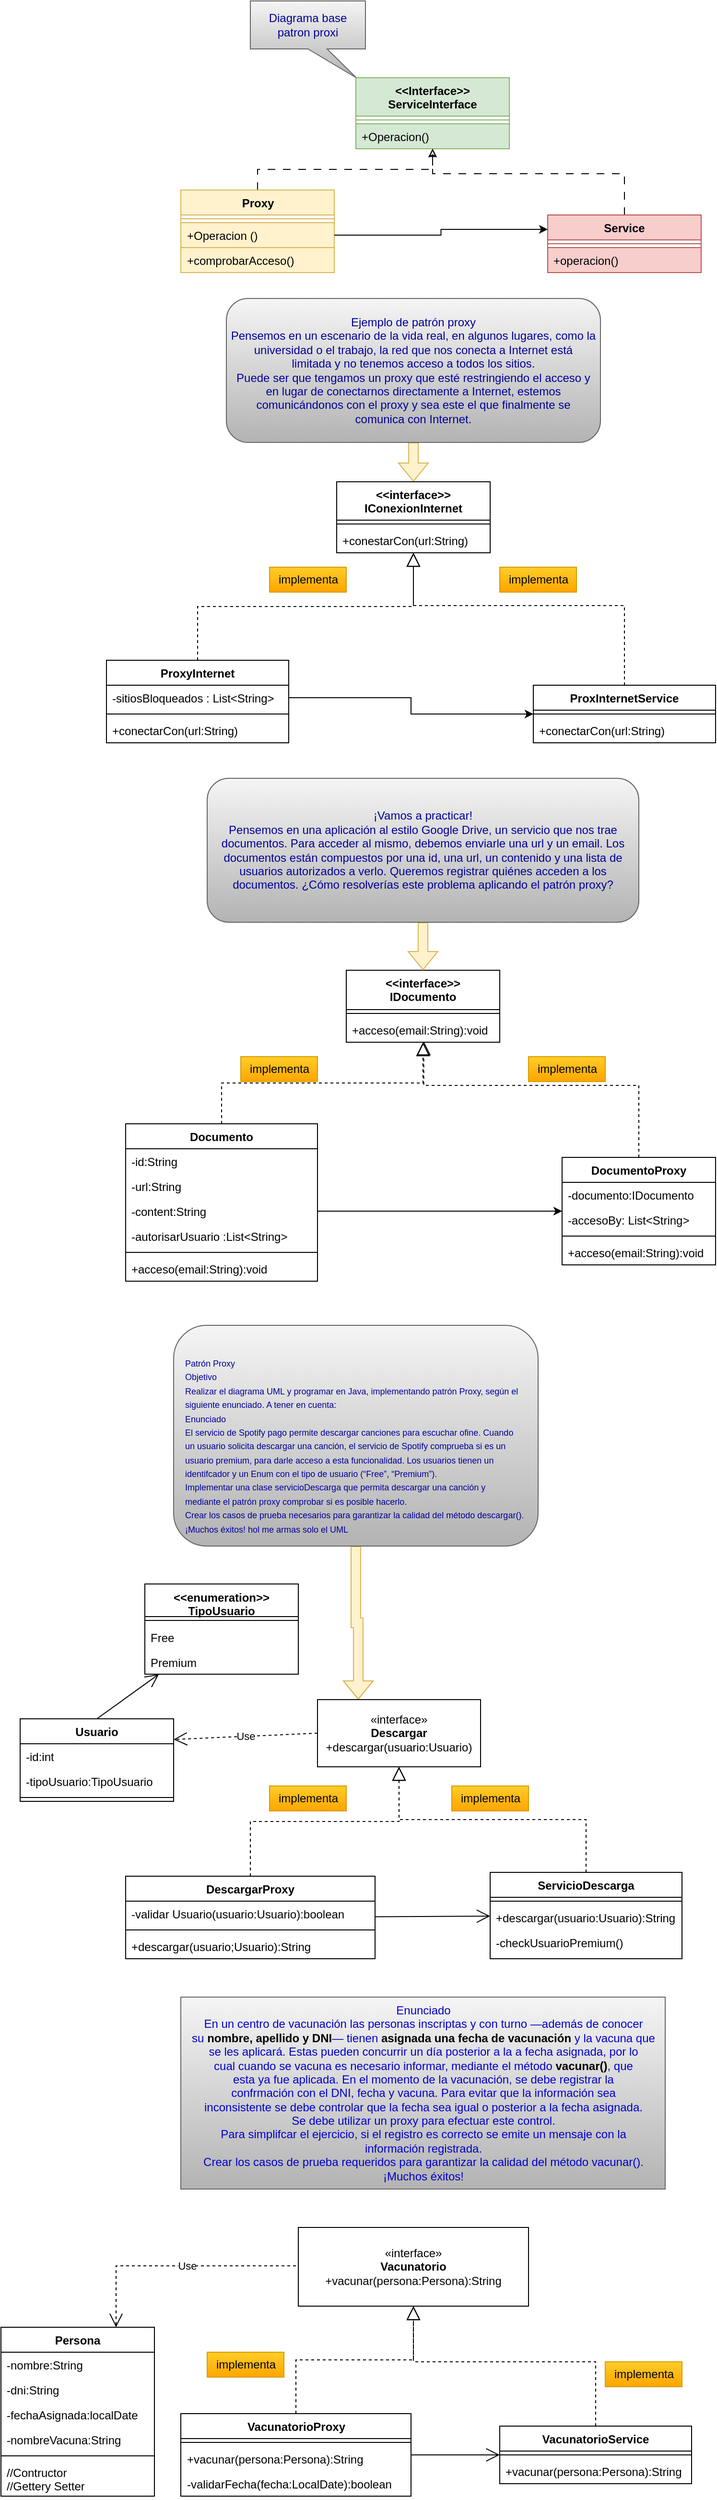 <mxfile version="22.0.2" type="device">
  <diagram name="Página-1" id="pofPqIlXpF3DYLD_ZNmk">
    <mxGraphModel dx="726" dy="493" grid="1" gridSize="10" guides="1" tooltips="1" connect="1" arrows="1" fold="1" page="1" pageScale="1" pageWidth="827" pageHeight="1169" math="0" shadow="0">
      <root>
        <mxCell id="0" />
        <mxCell id="1" parent="0" />
        <mxCell id="6lNikGaXz22Yt79mo34M-1" value="&lt;font color=&quot;#000099&quot;&gt;Diagrama base patron proxi&lt;/font&gt;" style="shape=callout;whiteSpace=wrap;html=1;perimeter=calloutPerimeter;base=20;position2=0.92;fillColor=#f5f5f5;gradientColor=#b3b3b3;strokeColor=#666666;" parent="1" vertex="1">
          <mxGeometry x="280" y="10" width="120" height="80" as="geometry" />
        </mxCell>
        <mxCell id="6lNikGaXz22Yt79mo34M-2" value="&amp;lt;&amp;lt;Interface&amp;gt;&amp;gt;&lt;br&gt;ServiceInterface" style="swimlane;fontStyle=1;align=center;verticalAlign=top;childLayout=stackLayout;horizontal=1;startSize=40;horizontalStack=0;resizeParent=1;resizeParentMax=0;resizeLast=0;collapsible=1;marginBottom=0;whiteSpace=wrap;html=1;fillColor=#d5e8d4;strokeColor=#82b366;" parent="1" vertex="1">
          <mxGeometry x="390" y="90" width="160" height="74" as="geometry" />
        </mxCell>
        <mxCell id="6lNikGaXz22Yt79mo34M-4" value="" style="line;strokeWidth=1;fillColor=none;align=left;verticalAlign=middle;spacingTop=-1;spacingLeft=3;spacingRight=3;rotatable=0;labelPosition=right;points=[];portConstraint=eastwest;strokeColor=inherit;" parent="6lNikGaXz22Yt79mo34M-2" vertex="1">
          <mxGeometry y="40" width="160" height="8" as="geometry" />
        </mxCell>
        <mxCell id="6lNikGaXz22Yt79mo34M-5" value="+Operacion()" style="text;strokeColor=#82b366;fillColor=#d5e8d4;align=left;verticalAlign=top;spacingLeft=4;spacingRight=4;overflow=hidden;rotatable=0;points=[[0,0.5],[1,0.5]];portConstraint=eastwest;whiteSpace=wrap;html=1;" parent="6lNikGaXz22Yt79mo34M-2" vertex="1">
          <mxGeometry y="48" width="160" height="26" as="geometry" />
        </mxCell>
        <mxCell id="6lNikGaXz22Yt79mo34M-15" style="edgeStyle=elbowEdgeStyle;rounded=0;orthogonalLoop=1;jettySize=auto;html=1;endArrow=block;endFill=0;dashed=1;dashPattern=8 8;elbow=vertical;" parent="1" source="6lNikGaXz22Yt79mo34M-6" target="6lNikGaXz22Yt79mo34M-2" edge="1">
          <mxGeometry relative="1" as="geometry" />
        </mxCell>
        <mxCell id="6lNikGaXz22Yt79mo34M-6" value="Proxy" style="swimlane;fontStyle=1;align=center;verticalAlign=top;childLayout=stackLayout;horizontal=1;startSize=26;horizontalStack=0;resizeParent=1;resizeParentMax=0;resizeLast=0;collapsible=1;marginBottom=0;whiteSpace=wrap;html=1;fillColor=#fff2cc;strokeColor=#d6b656;" parent="1" vertex="1">
          <mxGeometry x="207.5" y="207" width="160" height="86" as="geometry" />
        </mxCell>
        <mxCell id="6lNikGaXz22Yt79mo34M-8" value="" style="line;strokeWidth=1;fillColor=none;align=left;verticalAlign=middle;spacingTop=-1;spacingLeft=3;spacingRight=3;rotatable=0;labelPosition=right;points=[];portConstraint=eastwest;strokeColor=inherit;" parent="6lNikGaXz22Yt79mo34M-6" vertex="1">
          <mxGeometry y="26" width="160" height="8" as="geometry" />
        </mxCell>
        <mxCell id="6lNikGaXz22Yt79mo34M-9" value="+Operacion ()" style="text;strokeColor=#d6b656;fillColor=#fff2cc;align=left;verticalAlign=top;spacingLeft=4;spacingRight=4;overflow=hidden;rotatable=0;points=[[0,0.5],[1,0.5]];portConstraint=eastwest;whiteSpace=wrap;html=1;" parent="6lNikGaXz22Yt79mo34M-6" vertex="1">
          <mxGeometry y="34" width="160" height="26" as="geometry" />
        </mxCell>
        <mxCell id="6lNikGaXz22Yt79mo34M-10" value="+comprobarAcceso()" style="text;strokeColor=#d6b656;fillColor=#fff2cc;align=left;verticalAlign=top;spacingLeft=4;spacingRight=4;overflow=hidden;rotatable=0;points=[[0,0.5],[1,0.5]];portConstraint=eastwest;whiteSpace=wrap;html=1;" parent="6lNikGaXz22Yt79mo34M-6" vertex="1">
          <mxGeometry y="60" width="160" height="26" as="geometry" />
        </mxCell>
        <mxCell id="6lNikGaXz22Yt79mo34M-16" style="edgeStyle=elbowEdgeStyle;rounded=0;orthogonalLoop=1;jettySize=auto;html=1;endArrow=classic;endFill=0;dashed=1;dashPattern=8 8;elbow=vertical;entryX=0.5;entryY=1;entryDx=0;entryDy=0;" parent="1" source="6lNikGaXz22Yt79mo34M-11" target="6lNikGaXz22Yt79mo34M-2" edge="1">
          <mxGeometry relative="1" as="geometry">
            <Array as="points">
              <mxPoint x="550" y="190" />
              <mxPoint x="530" y="200" />
            </Array>
          </mxGeometry>
        </mxCell>
        <mxCell id="6lNikGaXz22Yt79mo34M-11" value="Service" style="swimlane;fontStyle=1;align=center;verticalAlign=top;childLayout=stackLayout;horizontal=1;startSize=26;horizontalStack=0;resizeParent=1;resizeParentMax=0;resizeLast=0;collapsible=1;marginBottom=0;whiteSpace=wrap;html=1;fillColor=#f8cecc;strokeColor=#b85450;" parent="1" vertex="1">
          <mxGeometry x="590" y="233" width="160" height="60" as="geometry" />
        </mxCell>
        <mxCell id="6lNikGaXz22Yt79mo34M-13" value="" style="line;strokeWidth=1;fillColor=none;align=left;verticalAlign=middle;spacingTop=-1;spacingLeft=3;spacingRight=3;rotatable=0;labelPosition=right;points=[];portConstraint=eastwest;strokeColor=inherit;" parent="6lNikGaXz22Yt79mo34M-11" vertex="1">
          <mxGeometry y="26" width="160" height="8" as="geometry" />
        </mxCell>
        <mxCell id="6lNikGaXz22Yt79mo34M-14" value="+operacion()" style="text;strokeColor=#b85450;fillColor=#f8cecc;align=left;verticalAlign=top;spacingLeft=4;spacingRight=4;overflow=hidden;rotatable=0;points=[[0,0.5],[1,0.5]];portConstraint=eastwest;whiteSpace=wrap;html=1;" parent="6lNikGaXz22Yt79mo34M-11" vertex="1">
          <mxGeometry y="34" width="160" height="26" as="geometry" />
        </mxCell>
        <mxCell id="6lNikGaXz22Yt79mo34M-17" style="edgeStyle=orthogonalEdgeStyle;rounded=0;orthogonalLoop=1;jettySize=auto;html=1;entryX=0;entryY=0.25;entryDx=0;entryDy=0;" parent="1" source="6lNikGaXz22Yt79mo34M-9" target="6lNikGaXz22Yt79mo34M-11" edge="1">
          <mxGeometry relative="1" as="geometry" />
        </mxCell>
        <mxCell id="E3uPD6ps0WmqbZynnp60-1" style="edgeStyle=orthogonalEdgeStyle;rounded=0;orthogonalLoop=1;jettySize=auto;html=1;entryX=0.5;entryY=0;entryDx=0;entryDy=0;shape=flexArrow;fillColor=#fff2cc;strokeColor=#d6b656;" edge="1" parent="1" source="6lNikGaXz22Yt79mo34M-19" target="6lNikGaXz22Yt79mo34M-20">
          <mxGeometry relative="1" as="geometry" />
        </mxCell>
        <mxCell id="6lNikGaXz22Yt79mo34M-19" value="&lt;font color=&quot;#000099&quot;&gt;Ejemplo de patrón proxy&lt;br&gt;Pensemos en un escenario de la vida real, en algunos lugares, como la&lt;br&gt;universidad o el trabajo, la red que nos conecta a Internet está&lt;br&gt;limitada y no tenemos acceso a todos los sitios.&lt;br&gt;Puede ser que tengamos un proxy que esté restringiendo el acceso y&lt;br&gt;en lugar de conectarnos directamente a Internet, estemos&lt;br&gt;comunicándonos con el proxy y sea este el que finalmente se&lt;br&gt;comunica con Internet.&lt;/font&gt;" style="rounded=1;whiteSpace=wrap;html=1;align=center;fillColor=#f5f5f5;strokeColor=#666666;gradientColor=#b3b3b3;" parent="1" vertex="1">
          <mxGeometry x="255" y="320" width="390" height="150" as="geometry" />
        </mxCell>
        <mxCell id="6lNikGaXz22Yt79mo34M-20" value="&amp;lt;&amp;lt;interface&amp;gt;&amp;gt;&lt;br&gt;IConexionInternet" style="swimlane;fontStyle=1;align=center;verticalAlign=top;childLayout=stackLayout;horizontal=1;startSize=40;horizontalStack=0;resizeParent=1;resizeParentMax=0;resizeLast=0;collapsible=1;marginBottom=0;whiteSpace=wrap;html=1;" parent="1" vertex="1">
          <mxGeometry x="370" y="511" width="160" height="74" as="geometry" />
        </mxCell>
        <mxCell id="6lNikGaXz22Yt79mo34M-22" value="" style="line;strokeWidth=1;fillColor=none;align=left;verticalAlign=middle;spacingTop=-1;spacingLeft=3;spacingRight=3;rotatable=0;labelPosition=right;points=[];portConstraint=eastwest;strokeColor=inherit;" parent="6lNikGaXz22Yt79mo34M-20" vertex="1">
          <mxGeometry y="40" width="160" height="8" as="geometry" />
        </mxCell>
        <mxCell id="6lNikGaXz22Yt79mo34M-23" value="+conestarCon(url:String)" style="text;strokeColor=none;fillColor=none;align=left;verticalAlign=top;spacingLeft=4;spacingRight=4;overflow=hidden;rotatable=0;points=[[0,0.5],[1,0.5]];portConstraint=eastwest;whiteSpace=wrap;html=1;" parent="6lNikGaXz22Yt79mo34M-20" vertex="1">
          <mxGeometry y="48" width="160" height="26" as="geometry" />
        </mxCell>
        <mxCell id="6lNikGaXz22Yt79mo34M-24" value="ProxyInternet" style="swimlane;fontStyle=1;align=center;verticalAlign=top;childLayout=stackLayout;horizontal=1;startSize=26;horizontalStack=0;resizeParent=1;resizeParentMax=0;resizeLast=0;collapsible=1;marginBottom=0;whiteSpace=wrap;html=1;" parent="1" vertex="1">
          <mxGeometry x="130" y="697" width="190" height="86" as="geometry" />
        </mxCell>
        <mxCell id="6lNikGaXz22Yt79mo34M-25" value="-sitiosBloqueados : List&amp;lt;String&amp;gt;" style="text;strokeColor=none;fillColor=none;align=left;verticalAlign=top;spacingLeft=4;spacingRight=4;overflow=hidden;rotatable=0;points=[[0,0.5],[1,0.5]];portConstraint=eastwest;whiteSpace=wrap;html=1;" parent="6lNikGaXz22Yt79mo34M-24" vertex="1">
          <mxGeometry y="26" width="190" height="26" as="geometry" />
        </mxCell>
        <mxCell id="6lNikGaXz22Yt79mo34M-26" value="" style="line;strokeWidth=1;fillColor=none;align=left;verticalAlign=middle;spacingTop=-1;spacingLeft=3;spacingRight=3;rotatable=0;labelPosition=right;points=[];portConstraint=eastwest;strokeColor=inherit;" parent="6lNikGaXz22Yt79mo34M-24" vertex="1">
          <mxGeometry y="52" width="190" height="8" as="geometry" />
        </mxCell>
        <mxCell id="6lNikGaXz22Yt79mo34M-27" value="+conectarCon(url:String)" style="text;strokeColor=none;fillColor=none;align=left;verticalAlign=top;spacingLeft=4;spacingRight=4;overflow=hidden;rotatable=0;points=[[0,0.5],[1,0.5]];portConstraint=eastwest;whiteSpace=wrap;html=1;" parent="6lNikGaXz22Yt79mo34M-24" vertex="1">
          <mxGeometry y="60" width="190" height="26" as="geometry" />
        </mxCell>
        <mxCell id="6lNikGaXz22Yt79mo34M-28" value="ProxInternetService" style="swimlane;fontStyle=1;align=center;verticalAlign=top;childLayout=stackLayout;horizontal=1;startSize=26;horizontalStack=0;resizeParent=1;resizeParentMax=0;resizeLast=0;collapsible=1;marginBottom=0;whiteSpace=wrap;html=1;" parent="1" vertex="1">
          <mxGeometry x="575" y="723" width="190" height="60" as="geometry" />
        </mxCell>
        <mxCell id="6lNikGaXz22Yt79mo34M-30" value="" style="line;strokeWidth=1;fillColor=none;align=left;verticalAlign=middle;spacingTop=-1;spacingLeft=3;spacingRight=3;rotatable=0;labelPosition=right;points=[];portConstraint=eastwest;strokeColor=inherit;" parent="6lNikGaXz22Yt79mo34M-28" vertex="1">
          <mxGeometry y="26" width="190" height="8" as="geometry" />
        </mxCell>
        <mxCell id="6lNikGaXz22Yt79mo34M-31" value="+conectarCon(url:String)" style="text;strokeColor=none;fillColor=none;align=left;verticalAlign=top;spacingLeft=4;spacingRight=4;overflow=hidden;rotatable=0;points=[[0,0.5],[1,0.5]];portConstraint=eastwest;whiteSpace=wrap;html=1;" parent="6lNikGaXz22Yt79mo34M-28" vertex="1">
          <mxGeometry y="34" width="190" height="26" as="geometry" />
        </mxCell>
        <mxCell id="6lNikGaXz22Yt79mo34M-34" style="edgeStyle=orthogonalEdgeStyle;rounded=0;orthogonalLoop=1;jettySize=auto;html=1;" parent="1" source="6lNikGaXz22Yt79mo34M-25" target="6lNikGaXz22Yt79mo34M-28" edge="1">
          <mxGeometry relative="1" as="geometry" />
        </mxCell>
        <mxCell id="6lNikGaXz22Yt79mo34M-36" value="Documento" style="swimlane;fontStyle=1;align=center;verticalAlign=top;childLayout=stackLayout;horizontal=1;startSize=26;horizontalStack=0;resizeParent=1;resizeParentMax=0;resizeLast=0;collapsible=1;marginBottom=0;whiteSpace=wrap;html=1;" parent="1" vertex="1">
          <mxGeometry x="150" y="1180" width="200" height="164" as="geometry" />
        </mxCell>
        <mxCell id="6lNikGaXz22Yt79mo34M-37" value="-id:String" style="text;strokeColor=none;fillColor=none;align=left;verticalAlign=top;spacingLeft=4;spacingRight=4;overflow=hidden;rotatable=0;points=[[0,0.5],[1,0.5]];portConstraint=eastwest;whiteSpace=wrap;html=1;" parent="6lNikGaXz22Yt79mo34M-36" vertex="1">
          <mxGeometry y="26" width="200" height="26" as="geometry" />
        </mxCell>
        <mxCell id="6lNikGaXz22Yt79mo34M-40" value="-url:String" style="text;strokeColor=none;fillColor=none;align=left;verticalAlign=top;spacingLeft=4;spacingRight=4;overflow=hidden;rotatable=0;points=[[0,0.5],[1,0.5]];portConstraint=eastwest;whiteSpace=wrap;html=1;" parent="6lNikGaXz22Yt79mo34M-36" vertex="1">
          <mxGeometry y="52" width="200" height="26" as="geometry" />
        </mxCell>
        <mxCell id="6lNikGaXz22Yt79mo34M-41" value="-content:String" style="text;strokeColor=none;fillColor=none;align=left;verticalAlign=top;spacingLeft=4;spacingRight=4;overflow=hidden;rotatable=0;points=[[0,0.5],[1,0.5]];portConstraint=eastwest;whiteSpace=wrap;html=1;" parent="6lNikGaXz22Yt79mo34M-36" vertex="1">
          <mxGeometry y="78" width="200" height="26" as="geometry" />
        </mxCell>
        <mxCell id="6lNikGaXz22Yt79mo34M-42" value="-autorisarUsuario :List&amp;lt;String&amp;gt;" style="text;strokeColor=none;fillColor=none;align=left;verticalAlign=top;spacingLeft=4;spacingRight=4;overflow=hidden;rotatable=0;points=[[0,0.5],[1,0.5]];portConstraint=eastwest;whiteSpace=wrap;html=1;" parent="6lNikGaXz22Yt79mo34M-36" vertex="1">
          <mxGeometry y="104" width="200" height="26" as="geometry" />
        </mxCell>
        <mxCell id="6lNikGaXz22Yt79mo34M-38" value="" style="line;strokeWidth=1;fillColor=none;align=left;verticalAlign=middle;spacingTop=-1;spacingLeft=3;spacingRight=3;rotatable=0;labelPosition=right;points=[];portConstraint=eastwest;strokeColor=inherit;" parent="6lNikGaXz22Yt79mo34M-36" vertex="1">
          <mxGeometry y="130" width="200" height="8" as="geometry" />
        </mxCell>
        <mxCell id="6lNikGaXz22Yt79mo34M-39" value="+acceso(email:String):void" style="text;strokeColor=none;fillColor=none;align=left;verticalAlign=top;spacingLeft=4;spacingRight=4;overflow=hidden;rotatable=0;points=[[0,0.5],[1,0.5]];portConstraint=eastwest;whiteSpace=wrap;html=1;" parent="6lNikGaXz22Yt79mo34M-36" vertex="1">
          <mxGeometry y="138" width="200" height="26" as="geometry" />
        </mxCell>
        <mxCell id="6lNikGaXz22Yt79mo34M-44" value="DocumentoProxy" style="swimlane;fontStyle=1;align=center;verticalAlign=top;childLayout=stackLayout;horizontal=1;startSize=26;horizontalStack=0;resizeParent=1;resizeParentMax=0;resizeLast=0;collapsible=1;marginBottom=0;whiteSpace=wrap;html=1;" parent="1" vertex="1">
          <mxGeometry x="605" y="1215" width="160" height="112" as="geometry" />
        </mxCell>
        <mxCell id="6lNikGaXz22Yt79mo34M-45" value="-documento:IDocumento" style="text;strokeColor=none;fillColor=none;align=left;verticalAlign=top;spacingLeft=4;spacingRight=4;overflow=hidden;rotatable=0;points=[[0,0.5],[1,0.5]];portConstraint=eastwest;whiteSpace=wrap;html=1;" parent="6lNikGaXz22Yt79mo34M-44" vertex="1">
          <mxGeometry y="26" width="160" height="26" as="geometry" />
        </mxCell>
        <mxCell id="6lNikGaXz22Yt79mo34M-52" value="-accesoBy: List&amp;lt;String&amp;gt;" style="text;strokeColor=none;fillColor=none;align=left;verticalAlign=top;spacingLeft=4;spacingRight=4;overflow=hidden;rotatable=0;points=[[0,0.5],[1,0.5]];portConstraint=eastwest;whiteSpace=wrap;html=1;" parent="6lNikGaXz22Yt79mo34M-44" vertex="1">
          <mxGeometry y="52" width="160" height="26" as="geometry" />
        </mxCell>
        <mxCell id="6lNikGaXz22Yt79mo34M-46" value="" style="line;strokeWidth=1;fillColor=none;align=left;verticalAlign=middle;spacingTop=-1;spacingLeft=3;spacingRight=3;rotatable=0;labelPosition=right;points=[];portConstraint=eastwest;strokeColor=inherit;" parent="6lNikGaXz22Yt79mo34M-44" vertex="1">
          <mxGeometry y="78" width="160" height="8" as="geometry" />
        </mxCell>
        <mxCell id="6lNikGaXz22Yt79mo34M-47" value="+acceso(email:String):void" style="text;strokeColor=none;fillColor=none;align=left;verticalAlign=top;spacingLeft=4;spacingRight=4;overflow=hidden;rotatable=0;points=[[0,0.5],[1,0.5]];portConstraint=eastwest;whiteSpace=wrap;html=1;" parent="6lNikGaXz22Yt79mo34M-44" vertex="1">
          <mxGeometry y="86" width="160" height="26" as="geometry" />
        </mxCell>
        <mxCell id="6lNikGaXz22Yt79mo34M-48" value="&amp;lt;&amp;lt;interface&amp;gt;&amp;gt;&lt;br&gt;IDocumento" style="swimlane;fontStyle=1;align=center;verticalAlign=top;childLayout=stackLayout;horizontal=1;startSize=41;horizontalStack=0;resizeParent=1;resizeParentMax=0;resizeLast=0;collapsible=1;marginBottom=0;whiteSpace=wrap;html=1;" parent="1" vertex="1">
          <mxGeometry x="380" y="1020" width="160" height="75" as="geometry" />
        </mxCell>
        <mxCell id="6lNikGaXz22Yt79mo34M-50" value="" style="line;strokeWidth=1;fillColor=none;align=left;verticalAlign=middle;spacingTop=-1;spacingLeft=3;spacingRight=3;rotatable=0;labelPosition=right;points=[];portConstraint=eastwest;strokeColor=inherit;" parent="6lNikGaXz22Yt79mo34M-48" vertex="1">
          <mxGeometry y="41" width="160" height="8" as="geometry" />
        </mxCell>
        <mxCell id="6lNikGaXz22Yt79mo34M-51" value="+acceso(email:String):void" style="text;strokeColor=none;fillColor=none;align=left;verticalAlign=top;spacingLeft=4;spacingRight=4;overflow=hidden;rotatable=0;points=[[0,0.5],[1,0.5]];portConstraint=eastwest;whiteSpace=wrap;html=1;" parent="6lNikGaXz22Yt79mo34M-48" vertex="1">
          <mxGeometry y="49" width="160" height="26" as="geometry" />
        </mxCell>
        <mxCell id="6lNikGaXz22Yt79mo34M-55" style="edgeStyle=orthogonalEdgeStyle;rounded=0;orthogonalLoop=1;jettySize=auto;html=1;" parent="1" source="6lNikGaXz22Yt79mo34M-41" target="6lNikGaXz22Yt79mo34M-44" edge="1">
          <mxGeometry relative="1" as="geometry" />
        </mxCell>
        <mxCell id="6lNikGaXz22Yt79mo34M-60" style="edgeStyle=orthogonalEdgeStyle;rounded=0;orthogonalLoop=1;jettySize=auto;html=1;entryX=0.5;entryY=0;entryDx=0;entryDy=0;shape=flexArrow;fillColor=#fff2cc;strokeColor=#d6b656;" parent="1" source="6lNikGaXz22Yt79mo34M-58" target="6lNikGaXz22Yt79mo34M-48" edge="1">
          <mxGeometry relative="1" as="geometry" />
        </mxCell>
        <mxCell id="6lNikGaXz22Yt79mo34M-58" value="&lt;div&gt;&lt;font color=&quot;#000099&quot;&gt;¡Vamos a practicar!&lt;/font&gt;&lt;/div&gt;&lt;div&gt;&lt;font color=&quot;#000099&quot;&gt;Pensemos en una aplicación al estilo Google Drive, un servicio que nos trae documentos. Para acceder al mismo, debemos enviarle una url y un email. Los documentos están compuestos por una id, una url, un contenido y una lista de usuarios autorizados a verlo. Queremos registrar quiénes acceden a los documentos. ¿Cómo resolverías este problema aplicando el patrón proxy?&lt;/font&gt;&lt;/div&gt;" style="rounded=1;whiteSpace=wrap;html=1;fillColor=#f5f5f5;strokeColor=#666666;gradientColor=#b3b3b3;" parent="1" vertex="1">
          <mxGeometry x="235" y="820" width="450" height="150" as="geometry" />
        </mxCell>
        <mxCell id="E3uPD6ps0WmqbZynnp60-2" style="edgeStyle=orthogonalEdgeStyle;rounded=0;orthogonalLoop=1;jettySize=auto;html=1;exitX=0.5;exitY=1;exitDx=0;exitDy=0;entryX=0.25;entryY=0;entryDx=0;entryDy=0;fillColor=#fff2cc;strokeColor=#d6b656;shape=flexArrow;" edge="1" parent="1" source="LNfEiJMWYBB3VsZ9iihU-1" target="LNfEiJMWYBB3VsZ9iihU-16">
          <mxGeometry relative="1" as="geometry" />
        </mxCell>
        <mxCell id="LNfEiJMWYBB3VsZ9iihU-1" value="&lt;font color=&quot;#000099&quot; style=&quot;font-size: 9px;&quot;&gt;Patrón Proxy&lt;br&gt;Objetivo&lt;br&gt;Realizar el diagrama UML y programar en Java, implementando patrón Proxy, según el&lt;br&gt;siguiente enunciado. A tener en cuenta:&lt;br&gt;Enunciado&lt;br&gt;El servicio de Spotify pago permite descargar canciones para escuchar ofine. Cuando&lt;br&gt;un usuario solicita descargar una canción, el servicio de Spotify comprueba si es un&lt;br&gt;usuario premium, para darle acceso a esta funcionalidad. Los usuarios tienen un&lt;br&gt;identifcador y un Enum con el tipo de usuario (“Free”, “Premium”).&lt;br&gt;Implementar una clase servicioDescarga que permita descargar una canción y&lt;br&gt;mediante el patrón proxy comprobar si es posible hacerlo.&lt;br&gt;Crear los casos de prueba necesarios para garantizar la calidad del método descargar().&lt;br&gt;¡Muchos éxitos! hol me armas solo el UML&lt;/font&gt;" style="rounded=1;whiteSpace=wrap;html=1;fillColor=#f5f5f5;gradientColor=#b3b3b3;strokeColor=#666666;align=left;rotation=0;" parent="1" vertex="1">
          <mxGeometry x="200" y="1390" width="380" height="230" as="geometry">
            <mxPoint x="10" y="10" as="offset" />
          </mxGeometry>
        </mxCell>
        <mxCell id="LNfEiJMWYBB3VsZ9iihU-7" value="Usuario" style="swimlane;fontStyle=1;align=center;verticalAlign=top;childLayout=stackLayout;horizontal=1;startSize=26;horizontalStack=0;resizeParent=1;resizeParentMax=0;resizeLast=0;collapsible=1;marginBottom=0;whiteSpace=wrap;html=1;swimlaneFillColor=default;" parent="1" vertex="1">
          <mxGeometry x="40" y="1800" width="160" height="86" as="geometry" />
        </mxCell>
        <mxCell id="LNfEiJMWYBB3VsZ9iihU-8" value="-id:int" style="text;strokeColor=none;fillColor=none;align=left;verticalAlign=top;spacingLeft=4;spacingRight=4;overflow=hidden;rotatable=0;points=[[0,0.5],[1,0.5]];portConstraint=eastwest;whiteSpace=wrap;html=1;" parent="LNfEiJMWYBB3VsZ9iihU-7" vertex="1">
          <mxGeometry y="26" width="160" height="26" as="geometry" />
        </mxCell>
        <mxCell id="LNfEiJMWYBB3VsZ9iihU-11" value="-tipoUsuario:TipoUsuario" style="text;strokeColor=none;fillColor=none;align=left;verticalAlign=top;spacingLeft=4;spacingRight=4;overflow=hidden;rotatable=0;points=[[0,0.5],[1,0.5]];portConstraint=eastwest;whiteSpace=wrap;html=1;" parent="LNfEiJMWYBB3VsZ9iihU-7" vertex="1">
          <mxGeometry y="52" width="160" height="26" as="geometry" />
        </mxCell>
        <mxCell id="LNfEiJMWYBB3VsZ9iihU-9" value="" style="line;strokeWidth=1;fillColor=none;align=left;verticalAlign=middle;spacingTop=-1;spacingLeft=3;spacingRight=3;rotatable=0;labelPosition=right;points=[];portConstraint=eastwest;strokeColor=inherit;" parent="LNfEiJMWYBB3VsZ9iihU-7" vertex="1">
          <mxGeometry y="78" width="160" height="8" as="geometry" />
        </mxCell>
        <mxCell id="LNfEiJMWYBB3VsZ9iihU-12" value="DescargarProxy" style="swimlane;fontStyle=1;align=center;verticalAlign=top;childLayout=stackLayout;horizontal=1;startSize=26;horizontalStack=0;resizeParent=1;resizeParentMax=0;resizeLast=0;collapsible=1;marginBottom=0;whiteSpace=wrap;html=1;swimlaneFillColor=default;" parent="1" vertex="1">
          <mxGeometry x="150" y="1964" width="260" height="86" as="geometry" />
        </mxCell>
        <mxCell id="LNfEiJMWYBB3VsZ9iihU-13" value="-validar Usuario(usuario:Usuario):boolean" style="text;strokeColor=none;fillColor=none;align=left;verticalAlign=top;spacingLeft=4;spacingRight=4;overflow=hidden;rotatable=0;points=[[0,0.5],[1,0.5]];portConstraint=eastwest;whiteSpace=wrap;html=1;" parent="LNfEiJMWYBB3VsZ9iihU-12" vertex="1">
          <mxGeometry y="26" width="260" height="26" as="geometry" />
        </mxCell>
        <mxCell id="LNfEiJMWYBB3VsZ9iihU-14" value="" style="line;strokeWidth=1;fillColor=none;align=left;verticalAlign=middle;spacingTop=-1;spacingLeft=3;spacingRight=3;rotatable=0;labelPosition=right;points=[];portConstraint=eastwest;strokeColor=inherit;" parent="LNfEiJMWYBB3VsZ9iihU-12" vertex="1">
          <mxGeometry y="52" width="260" height="8" as="geometry" />
        </mxCell>
        <mxCell id="LNfEiJMWYBB3VsZ9iihU-15" value="+descargar(usuario;Usuario):String" style="text;strokeColor=none;fillColor=none;align=left;verticalAlign=top;spacingLeft=4;spacingRight=4;overflow=hidden;rotatable=0;points=[[0,0.5],[1,0.5]];portConstraint=eastwest;whiteSpace=wrap;html=1;" parent="LNfEiJMWYBB3VsZ9iihU-12" vertex="1">
          <mxGeometry y="60" width="260" height="26" as="geometry" />
        </mxCell>
        <mxCell id="LNfEiJMWYBB3VsZ9iihU-16" value="«interface»&lt;br&gt;&lt;b&gt;Descargar&lt;br&gt;&lt;/b&gt;+descargar(usuario:Usuario)" style="html=1;whiteSpace=wrap;" parent="1" vertex="1">
          <mxGeometry x="350" y="1780" width="170" height="70" as="geometry" />
        </mxCell>
        <mxCell id="LNfEiJMWYBB3VsZ9iihU-21" value="ServicioDescarga" style="swimlane;fontStyle=1;align=center;verticalAlign=top;childLayout=stackLayout;horizontal=1;startSize=26;horizontalStack=0;resizeParent=1;resizeParentMax=0;resizeLast=0;collapsible=1;marginBottom=0;whiteSpace=wrap;html=1;swimlaneFillColor=default;" parent="1" vertex="1">
          <mxGeometry x="530" y="1960" width="200" height="90" as="geometry" />
        </mxCell>
        <mxCell id="LNfEiJMWYBB3VsZ9iihU-23" value="" style="line;strokeWidth=1;fillColor=none;align=left;verticalAlign=middle;spacingTop=-1;spacingLeft=3;spacingRight=3;rotatable=0;labelPosition=right;points=[];portConstraint=eastwest;strokeColor=inherit;" parent="LNfEiJMWYBB3VsZ9iihU-21" vertex="1">
          <mxGeometry y="26" width="200" height="8" as="geometry" />
        </mxCell>
        <mxCell id="LNfEiJMWYBB3VsZ9iihU-24" value="+descargar(usuario:Usuario):String" style="text;strokeColor=none;fillColor=none;align=left;verticalAlign=top;spacingLeft=4;spacingRight=4;overflow=hidden;rotatable=0;points=[[0,0.5],[1,0.5]];portConstraint=eastwest;whiteSpace=wrap;html=1;" parent="LNfEiJMWYBB3VsZ9iihU-21" vertex="1">
          <mxGeometry y="34" width="200" height="26" as="geometry" />
        </mxCell>
        <mxCell id="LNfEiJMWYBB3VsZ9iihU-25" value="-checkUsuarioPremium()" style="text;strokeColor=none;fillColor=none;align=left;verticalAlign=top;spacingLeft=4;spacingRight=4;overflow=hidden;rotatable=0;points=[[0,0.5],[1,0.5]];portConstraint=eastwest;whiteSpace=wrap;html=1;" parent="LNfEiJMWYBB3VsZ9iihU-21" vertex="1">
          <mxGeometry y="60" width="200" height="30" as="geometry" />
        </mxCell>
        <mxCell id="E3uPD6ps0WmqbZynnp60-3" value="&amp;lt;&amp;lt;enumeration&amp;gt;&amp;gt;&lt;br&gt;TipoUsuario" style="swimlane;fontStyle=1;align=center;verticalAlign=top;childLayout=stackLayout;horizontal=1;startSize=34;horizontalStack=0;resizeParent=1;resizeParentMax=0;resizeLast=0;collapsible=1;marginBottom=0;whiteSpace=wrap;html=1;swimlaneFillColor=default;" vertex="1" parent="1">
          <mxGeometry x="170" y="1659.5" width="160" height="94" as="geometry" />
        </mxCell>
        <mxCell id="E3uPD6ps0WmqbZynnp60-5" value="" style="line;strokeWidth=1;fillColor=none;align=left;verticalAlign=middle;spacingTop=-1;spacingLeft=3;spacingRight=3;rotatable=0;labelPosition=right;points=[];portConstraint=eastwest;strokeColor=inherit;" vertex="1" parent="E3uPD6ps0WmqbZynnp60-3">
          <mxGeometry y="34" width="160" height="8" as="geometry" />
        </mxCell>
        <mxCell id="E3uPD6ps0WmqbZynnp60-11" value="Free&lt;br&gt;" style="text;strokeColor=none;fillColor=none;align=left;verticalAlign=top;spacingLeft=4;spacingRight=4;overflow=hidden;rotatable=0;points=[[0,0.5],[1,0.5]];portConstraint=eastwest;whiteSpace=wrap;html=1;" vertex="1" parent="E3uPD6ps0WmqbZynnp60-3">
          <mxGeometry y="42" width="160" height="26" as="geometry" />
        </mxCell>
        <mxCell id="E3uPD6ps0WmqbZynnp60-6" value="Premium" style="text;strokeColor=none;fillColor=none;align=left;verticalAlign=top;spacingLeft=4;spacingRight=4;overflow=hidden;rotatable=0;points=[[0,0.5],[1,0.5]];portConstraint=eastwest;whiteSpace=wrap;html=1;" vertex="1" parent="E3uPD6ps0WmqbZynnp60-3">
          <mxGeometry y="68" width="160" height="26" as="geometry" />
        </mxCell>
        <mxCell id="E3uPD6ps0WmqbZynnp60-7" value="" style="endArrow=open;endFill=1;endSize=12;html=1;rounded=0;exitX=0.5;exitY=0;exitDx=0;exitDy=0;" edge="1" parent="1" source="LNfEiJMWYBB3VsZ9iihU-7" target="E3uPD6ps0WmqbZynnp60-3">
          <mxGeometry width="160" relative="1" as="geometry">
            <mxPoint x="290" y="1800" as="sourcePoint" />
            <mxPoint x="450" y="1800" as="targetPoint" />
          </mxGeometry>
        </mxCell>
        <mxCell id="E3uPD6ps0WmqbZynnp60-8" value="Use" style="endArrow=open;endSize=12;dashed=1;html=1;rounded=0;entryX=1;entryY=0.25;entryDx=0;entryDy=0;elbow=vertical;exitX=0;exitY=0.5;exitDx=0;exitDy=0;" edge="1" parent="1" source="LNfEiJMWYBB3VsZ9iihU-16" target="LNfEiJMWYBB3VsZ9iihU-7">
          <mxGeometry width="160" relative="1" as="geometry">
            <mxPoint x="498" y="1780" as="sourcePoint" />
            <mxPoint x="645.5" y="1659.5" as="targetPoint" />
          </mxGeometry>
        </mxCell>
        <mxCell id="E3uPD6ps0WmqbZynnp60-9" value="" style="endArrow=open;endFill=1;endSize=12;html=1;rounded=0;" edge="1" parent="1" source="LNfEiJMWYBB3VsZ9iihU-12" target="LNfEiJMWYBB3VsZ9iihU-21">
          <mxGeometry width="160" relative="1" as="geometry">
            <mxPoint x="410" y="2106.5" as="sourcePoint" />
            <mxPoint x="467" y="2070.5" as="targetPoint" />
          </mxGeometry>
        </mxCell>
        <mxCell id="E3uPD6ps0WmqbZynnp60-10" value="&lt;div&gt;&lt;font color=&quot;#0000cc&quot;&gt;Enunciado&lt;/font&gt;&lt;/div&gt;&lt;div&gt;&lt;font color=&quot;#0000cc&quot;&gt;En un centro de vacunación las personas inscriptas y con turno —además de conocer&lt;/font&gt;&lt;/div&gt;&lt;div&gt;&lt;font color=&quot;#0000cc&quot;&gt;su &lt;/font&gt;&lt;b&gt;nombre, apellido y DNI&lt;/b&gt;&lt;font color=&quot;#0000cc&quot;&gt;— tienen &lt;/font&gt;&lt;b style=&quot;&quot;&gt;asignada una fecha de vacunación&lt;/b&gt;&lt;font color=&quot;#0000cc&quot;&gt; y la vacuna que&lt;/font&gt;&lt;/div&gt;&lt;div&gt;&lt;font color=&quot;#0000cc&quot;&gt;se les aplicará. Estas pueden concurrir un día posterior a la a fecha asignada, por lo&lt;/font&gt;&lt;/div&gt;&lt;div&gt;&lt;font color=&quot;#0000cc&quot;&gt;cual cuando se vacuna es necesario informar, mediante el método &lt;/font&gt;&lt;b style=&quot;&quot;&gt;vacunar()&lt;/b&gt;&lt;font color=&quot;#0000cc&quot;&gt;, que&lt;/font&gt;&lt;/div&gt;&lt;div&gt;&lt;font color=&quot;#0000cc&quot;&gt;esta ya fue aplicada. En el momento de la vacunación, se debe registrar la&lt;/font&gt;&lt;/div&gt;&lt;div&gt;&lt;font color=&quot;#0000cc&quot;&gt;confrmación con el DNI, fecha y vacuna. Para evitar que la información sea&lt;/font&gt;&lt;/div&gt;&lt;div&gt;&lt;font color=&quot;#0000cc&quot;&gt;inconsistente se debe controlar que la fecha sea igual o posterior a la fecha asignada.&lt;/font&gt;&lt;/div&gt;&lt;div&gt;&lt;font color=&quot;#0000cc&quot;&gt;Se debe utilizar un proxy para efectuar este control.&lt;/font&gt;&lt;/div&gt;&lt;div&gt;&lt;font color=&quot;#0000cc&quot;&gt;Para simplifcar el ejercicio, si el registro es correcto se emite un mensaje con la&lt;/font&gt;&lt;/div&gt;&lt;div&gt;&lt;font color=&quot;#0000cc&quot;&gt;información registrada.&lt;/font&gt;&lt;/div&gt;&lt;div&gt;&lt;font color=&quot;#0000cc&quot;&gt;Crear los casos de prueba requeridos para garantizar la calidad del método vacunar().&lt;/font&gt;&lt;/div&gt;&lt;div&gt;&lt;font color=&quot;#0000cc&quot;&gt;¡Muchos éxitos!&lt;/font&gt;&lt;/div&gt;" style="html=1;whiteSpace=wrap;fillColor=#f5f5f5;gradientColor=#b3b3b3;strokeColor=#666666;" vertex="1" parent="1">
          <mxGeometry x="207.5" y="2090" width="505" height="200" as="geometry" />
        </mxCell>
        <mxCell id="E3uPD6ps0WmqbZynnp60-12" value="Persona" style="swimlane;fontStyle=1;align=center;verticalAlign=top;childLayout=stackLayout;horizontal=1;startSize=26;horizontalStack=0;resizeParent=1;resizeParentMax=0;resizeLast=0;collapsible=1;marginBottom=0;whiteSpace=wrap;html=1;swimlaneFillColor=default;" vertex="1" parent="1">
          <mxGeometry x="20" y="2434" width="160" height="176" as="geometry" />
        </mxCell>
        <mxCell id="E3uPD6ps0WmqbZynnp60-13" value="-nombre:String" style="text;strokeColor=none;fillColor=none;align=left;verticalAlign=top;spacingLeft=4;spacingRight=4;overflow=hidden;rotatable=0;points=[[0,0.5],[1,0.5]];portConstraint=eastwest;whiteSpace=wrap;html=1;" vertex="1" parent="E3uPD6ps0WmqbZynnp60-12">
          <mxGeometry y="26" width="160" height="26" as="geometry" />
        </mxCell>
        <mxCell id="E3uPD6ps0WmqbZynnp60-16" value="-dni:String" style="text;strokeColor=none;fillColor=none;align=left;verticalAlign=top;spacingLeft=4;spacingRight=4;overflow=hidden;rotatable=0;points=[[0,0.5],[1,0.5]];portConstraint=eastwest;whiteSpace=wrap;html=1;" vertex="1" parent="E3uPD6ps0WmqbZynnp60-12">
          <mxGeometry y="52" width="160" height="26" as="geometry" />
        </mxCell>
        <mxCell id="E3uPD6ps0WmqbZynnp60-17" value="-fechaAsignada:localDate" style="text;strokeColor=none;fillColor=none;align=left;verticalAlign=top;spacingLeft=4;spacingRight=4;overflow=hidden;rotatable=0;points=[[0,0.5],[1,0.5]];portConstraint=eastwest;whiteSpace=wrap;html=1;" vertex="1" parent="E3uPD6ps0WmqbZynnp60-12">
          <mxGeometry y="78" width="160" height="26" as="geometry" />
        </mxCell>
        <mxCell id="E3uPD6ps0WmqbZynnp60-18" value="-nombreVacuna:String" style="text;strokeColor=none;fillColor=none;align=left;verticalAlign=top;spacingLeft=4;spacingRight=4;overflow=hidden;rotatable=0;points=[[0,0.5],[1,0.5]];portConstraint=eastwest;whiteSpace=wrap;html=1;" vertex="1" parent="E3uPD6ps0WmqbZynnp60-12">
          <mxGeometry y="104" width="160" height="26" as="geometry" />
        </mxCell>
        <mxCell id="E3uPD6ps0WmqbZynnp60-14" value="" style="line;strokeWidth=1;fillColor=none;align=left;verticalAlign=middle;spacingTop=-1;spacingLeft=3;spacingRight=3;rotatable=0;labelPosition=right;points=[];portConstraint=eastwest;strokeColor=inherit;" vertex="1" parent="E3uPD6ps0WmqbZynnp60-12">
          <mxGeometry y="130" width="160" height="8" as="geometry" />
        </mxCell>
        <mxCell id="E3uPD6ps0WmqbZynnp60-15" value="//Contructor&lt;br&gt;//Gettery Setter" style="text;strokeColor=none;fillColor=none;align=left;verticalAlign=top;spacingLeft=4;spacingRight=4;overflow=hidden;rotatable=0;points=[[0,0.5],[1,0.5]];portConstraint=eastwest;whiteSpace=wrap;html=1;" vertex="1" parent="E3uPD6ps0WmqbZynnp60-12">
          <mxGeometry y="138" width="160" height="38" as="geometry" />
        </mxCell>
        <mxCell id="E3uPD6ps0WmqbZynnp60-19" value="«interface»&lt;br&gt;&lt;b&gt;Vacunatorio&lt;/b&gt;&lt;br&gt;+vacunar(persona:Persona):String" style="html=1;whiteSpace=wrap;" vertex="1" parent="1">
          <mxGeometry x="330" y="2330" width="240" height="82" as="geometry" />
        </mxCell>
        <mxCell id="E3uPD6ps0WmqbZynnp60-20" value="Use" style="endArrow=open;endSize=12;dashed=1;html=1;rounded=0;entryX=0.75;entryY=0;entryDx=0;entryDy=0;exitX=0;exitY=0.75;exitDx=0;exitDy=0;edgeStyle=elbowEdgeStyle;elbow=vertical;" edge="1" parent="1" source="E3uPD6ps0WmqbZynnp60-19" target="E3uPD6ps0WmqbZynnp60-12">
          <mxGeometry width="160" relative="1" as="geometry">
            <mxPoint x="490" y="2500" as="sourcePoint" />
            <mxPoint x="560" y="2410" as="targetPoint" />
            <Array as="points">
              <mxPoint x="360" y="2370" />
            </Array>
          </mxGeometry>
        </mxCell>
        <mxCell id="E3uPD6ps0WmqbZynnp60-21" value="VacunatorioProxy" style="swimlane;fontStyle=1;align=center;verticalAlign=top;childLayout=stackLayout;horizontal=1;startSize=26;horizontalStack=0;resizeParent=1;resizeParentMax=0;resizeLast=0;collapsible=1;marginBottom=0;whiteSpace=wrap;html=1;" vertex="1" parent="1">
          <mxGeometry x="207.5" y="2524" width="240" height="86" as="geometry" />
        </mxCell>
        <mxCell id="E3uPD6ps0WmqbZynnp60-23" value="" style="line;strokeWidth=1;fillColor=none;align=left;verticalAlign=middle;spacingTop=-1;spacingLeft=3;spacingRight=3;rotatable=0;labelPosition=right;points=[];portConstraint=eastwest;strokeColor=inherit;" vertex="1" parent="E3uPD6ps0WmqbZynnp60-21">
          <mxGeometry y="26" width="240" height="8" as="geometry" />
        </mxCell>
        <mxCell id="E3uPD6ps0WmqbZynnp60-24" value="+vacunar(persona:Persona):String" style="text;strokeColor=none;fillColor=none;align=left;verticalAlign=top;spacingLeft=4;spacingRight=4;overflow=hidden;rotatable=0;points=[[0,0.5],[1,0.5]];portConstraint=eastwest;whiteSpace=wrap;html=1;" vertex="1" parent="E3uPD6ps0WmqbZynnp60-21">
          <mxGeometry y="34" width="240" height="26" as="geometry" />
        </mxCell>
        <mxCell id="E3uPD6ps0WmqbZynnp60-35" value="-validarFecha(fecha:LocalDate):boolean" style="text;strokeColor=none;fillColor=none;align=left;verticalAlign=top;spacingLeft=4;spacingRight=4;overflow=hidden;rotatable=0;points=[[0,0.5],[1,0.5]];portConstraint=eastwest;whiteSpace=wrap;html=1;" vertex="1" parent="E3uPD6ps0WmqbZynnp60-21">
          <mxGeometry y="60" width="240" height="26" as="geometry" />
        </mxCell>
        <mxCell id="E3uPD6ps0WmqbZynnp60-25" value="VacunatorioService" style="swimlane;fontStyle=1;align=center;verticalAlign=top;childLayout=stackLayout;horizontal=1;startSize=26;horizontalStack=0;resizeParent=1;resizeParentMax=0;resizeLast=0;collapsible=1;marginBottom=0;whiteSpace=wrap;html=1;" vertex="1" parent="1">
          <mxGeometry x="540" y="2537" width="200" height="60" as="geometry" />
        </mxCell>
        <mxCell id="E3uPD6ps0WmqbZynnp60-27" value="" style="line;strokeWidth=1;fillColor=none;align=left;verticalAlign=middle;spacingTop=-1;spacingLeft=3;spacingRight=3;rotatable=0;labelPosition=right;points=[];portConstraint=eastwest;strokeColor=inherit;" vertex="1" parent="E3uPD6ps0WmqbZynnp60-25">
          <mxGeometry y="26" width="200" height="8" as="geometry" />
        </mxCell>
        <mxCell id="E3uPD6ps0WmqbZynnp60-28" value="+vacunar(persona:Persona):String" style="text;strokeColor=none;fillColor=none;align=left;verticalAlign=top;spacingLeft=4;spacingRight=4;overflow=hidden;rotatable=0;points=[[0,0.5],[1,0.5]];portConstraint=eastwest;whiteSpace=wrap;html=1;" vertex="1" parent="E3uPD6ps0WmqbZynnp60-25">
          <mxGeometry y="34" width="200" height="26" as="geometry" />
        </mxCell>
        <mxCell id="E3uPD6ps0WmqbZynnp60-30" value="" style="endArrow=block;dashed=1;endFill=0;endSize=12;html=1;rounded=0;entryX=0.5;entryY=1;entryDx=0;entryDy=0;exitX=0.5;exitY=0;exitDx=0;exitDy=0;edgeStyle=elbowEdgeStyle;elbow=vertical;" edge="1" parent="1" source="E3uPD6ps0WmqbZynnp60-21" target="E3uPD6ps0WmqbZynnp60-19">
          <mxGeometry width="160" relative="1" as="geometry">
            <mxPoint x="400" y="2540" as="sourcePoint" />
            <mxPoint x="560" y="2540" as="targetPoint" />
          </mxGeometry>
        </mxCell>
        <mxCell id="E3uPD6ps0WmqbZynnp60-31" value="" style="endArrow=block;dashed=1;endFill=0;endSize=12;html=1;rounded=0;entryX=0.5;entryY=1;entryDx=0;entryDy=0;exitX=0.5;exitY=0;exitDx=0;exitDy=0;edgeStyle=elbowEdgeStyle;elbow=vertical;" edge="1" parent="1" source="E3uPD6ps0WmqbZynnp60-25" target="E3uPD6ps0WmqbZynnp60-19">
          <mxGeometry width="160" relative="1" as="geometry">
            <mxPoint x="540" y="2524" as="sourcePoint" />
            <mxPoint x="615" y="2420" as="targetPoint" />
            <Array as="points">
              <mxPoint x="510" y="2470" />
            </Array>
          </mxGeometry>
        </mxCell>
        <mxCell id="E3uPD6ps0WmqbZynnp60-36" value="" style="endArrow=open;endFill=1;endSize=12;html=1;rounded=0;" edge="1" parent="1" source="E3uPD6ps0WmqbZynnp60-21" target="E3uPD6ps0WmqbZynnp60-25">
          <mxGeometry width="160" relative="1" as="geometry">
            <mxPoint x="450" y="2560" as="sourcePoint" />
            <mxPoint x="610" y="2560" as="targetPoint" />
          </mxGeometry>
        </mxCell>
        <mxCell id="E3uPD6ps0WmqbZynnp60-37" value="&lt;span style=&quot;font-weight: normal;&quot;&gt;implementa&lt;/span&gt;" style="text;align=center;fontStyle=1;verticalAlign=middle;spacingLeft=3;spacingRight=3;strokeColor=#d79b00;rotatable=0;points=[[0,0.5],[1,0.5]];portConstraint=eastwest;html=1;fillColor=#ffcd28;gradientColor=#ffa500;" vertex="1" parent="1">
          <mxGeometry x="650" y="2470" width="80" height="26" as="geometry" />
        </mxCell>
        <mxCell id="E3uPD6ps0WmqbZynnp60-39" value="&lt;span style=&quot;font-weight: normal;&quot;&gt;implementa&lt;/span&gt;" style="text;align=center;fontStyle=1;verticalAlign=middle;spacingLeft=3;spacingRight=3;strokeColor=#d79b00;rotatable=0;points=[[0,0.5],[1,0.5]];portConstraint=eastwest;html=1;fillColor=#ffcd28;gradientColor=#ffa500;" vertex="1" parent="1">
          <mxGeometry x="235" y="2460" width="80" height="26" as="geometry" />
        </mxCell>
        <mxCell id="E3uPD6ps0WmqbZynnp60-40" value="" style="endArrow=block;dashed=1;endFill=0;endSize=12;html=1;rounded=0;exitX=0.5;exitY=0;exitDx=0;exitDy=0;edgeStyle=elbowEdgeStyle;elbow=vertical;" edge="1" parent="1" source="LNfEiJMWYBB3VsZ9iihU-12" target="LNfEiJMWYBB3VsZ9iihU-16">
          <mxGeometry width="160" relative="1" as="geometry">
            <mxPoint x="330" y="1960" as="sourcePoint" />
            <mxPoint x="490" y="1960" as="targetPoint" />
          </mxGeometry>
        </mxCell>
        <mxCell id="E3uPD6ps0WmqbZynnp60-41" value="" style="endArrow=block;dashed=1;endFill=0;endSize=12;html=1;rounded=0;exitX=0.5;exitY=0;exitDx=0;exitDy=0;edgeStyle=elbowEdgeStyle;elbow=vertical;entryX=0.5;entryY=1;entryDx=0;entryDy=0;" edge="1" parent="1" source="LNfEiJMWYBB3VsZ9iihU-21" target="LNfEiJMWYBB3VsZ9iihU-16">
          <mxGeometry width="160" relative="1" as="geometry">
            <mxPoint x="470" y="1960" as="sourcePoint" />
            <mxPoint x="625" y="1846" as="targetPoint" />
          </mxGeometry>
        </mxCell>
        <mxCell id="E3uPD6ps0WmqbZynnp60-42" value="&lt;span style=&quot;font-weight: normal;&quot;&gt;implementa&lt;/span&gt;" style="text;align=center;fontStyle=1;verticalAlign=middle;spacingLeft=3;spacingRight=3;strokeColor=#d79b00;rotatable=0;points=[[0,0.5],[1,0.5]];portConstraint=eastwest;html=1;fillColor=#ffcd28;gradientColor=#ffa500;" vertex="1" parent="1">
          <mxGeometry x="490" y="1870" width="80" height="26" as="geometry" />
        </mxCell>
        <mxCell id="E3uPD6ps0WmqbZynnp60-43" value="&lt;span style=&quot;font-weight: normal;&quot;&gt;implementa&lt;/span&gt;" style="text;align=center;fontStyle=1;verticalAlign=middle;spacingLeft=3;spacingRight=3;strokeColor=#d79b00;rotatable=0;points=[[0,0.5],[1,0.5]];portConstraint=eastwest;html=1;fillColor=#ffcd28;gradientColor=#ffa500;" vertex="1" parent="1">
          <mxGeometry x="300" y="1870" width="80" height="26" as="geometry" />
        </mxCell>
        <mxCell id="E3uPD6ps0WmqbZynnp60-44" value="" style="endArrow=block;dashed=1;endFill=0;endSize=12;html=1;rounded=0;exitX=0.5;exitY=0;exitDx=0;exitDy=0;edgeStyle=elbowEdgeStyle;elbow=vertical;" edge="1" parent="1" source="6lNikGaXz22Yt79mo34M-36" target="6lNikGaXz22Yt79mo34M-48">
          <mxGeometry width="160" relative="1" as="geometry">
            <mxPoint x="330" y="1190" as="sourcePoint" />
            <mxPoint x="490" y="1190" as="targetPoint" />
          </mxGeometry>
        </mxCell>
        <mxCell id="E3uPD6ps0WmqbZynnp60-45" value="" style="endArrow=block;dashed=1;endFill=0;endSize=12;html=1;rounded=0;exitX=0.5;exitY=0;exitDx=0;exitDy=0;edgeStyle=elbowEdgeStyle;elbow=vertical;entryX=0.505;entryY=0.964;entryDx=0;entryDy=0;entryPerimeter=0;" edge="1" parent="1" source="6lNikGaXz22Yt79mo34M-44" target="6lNikGaXz22Yt79mo34M-51">
          <mxGeometry width="160" relative="1" as="geometry">
            <mxPoint x="470" y="1180" as="sourcePoint" />
            <mxPoint x="680" y="1095" as="targetPoint" />
            <Array as="points">
              <mxPoint x="530" y="1140" />
            </Array>
          </mxGeometry>
        </mxCell>
        <mxCell id="E3uPD6ps0WmqbZynnp60-46" value="&lt;span style=&quot;font-weight: normal;&quot;&gt;implementa&lt;/span&gt;" style="text;align=center;fontStyle=1;verticalAlign=middle;spacingLeft=3;spacingRight=3;strokeColor=#d79b00;rotatable=0;points=[[0,0.5],[1,0.5]];portConstraint=eastwest;html=1;fillColor=#ffcd28;gradientColor=#ffa500;" vertex="1" parent="1">
          <mxGeometry x="570" y="1110" width="80" height="26" as="geometry" />
        </mxCell>
        <mxCell id="E3uPD6ps0WmqbZynnp60-47" value="&lt;span style=&quot;font-weight: normal;&quot;&gt;implementa&lt;/span&gt;" style="text;align=center;fontStyle=1;verticalAlign=middle;spacingLeft=3;spacingRight=3;strokeColor=#d79b00;rotatable=0;points=[[0,0.5],[1,0.5]];portConstraint=eastwest;html=1;fillColor=#ffcd28;gradientColor=#ffa500;" vertex="1" parent="1">
          <mxGeometry x="270" y="1110" width="80" height="26" as="geometry" />
        </mxCell>
        <mxCell id="E3uPD6ps0WmqbZynnp60-48" value="" style="endArrow=block;dashed=1;endFill=0;endSize=12;html=1;rounded=0;exitX=0.5;exitY=0;exitDx=0;exitDy=0;edgeStyle=elbowEdgeStyle;elbow=vertical;" edge="1" parent="1" source="6lNikGaXz22Yt79mo34M-24" target="6lNikGaXz22Yt79mo34M-20">
          <mxGeometry width="160" relative="1" as="geometry">
            <mxPoint x="350" y="680" as="sourcePoint" />
            <mxPoint x="510" y="680" as="targetPoint" />
          </mxGeometry>
        </mxCell>
        <mxCell id="E3uPD6ps0WmqbZynnp60-49" value="" style="endArrow=block;dashed=1;endFill=0;endSize=12;html=1;rounded=0;exitX=0.5;exitY=0;exitDx=0;exitDy=0;edgeStyle=elbowEdgeStyle;elbow=vertical;" edge="1" parent="1" source="6lNikGaXz22Yt79mo34M-28">
          <mxGeometry width="160" relative="1" as="geometry">
            <mxPoint x="450" y="697" as="sourcePoint" />
            <mxPoint x="450" y="585" as="targetPoint" />
            <Array as="points">
              <mxPoint x="540" y="640" />
            </Array>
          </mxGeometry>
        </mxCell>
        <mxCell id="E3uPD6ps0WmqbZynnp60-50" value="&lt;span style=&quot;font-weight: normal;&quot;&gt;implementa&lt;/span&gt;" style="text;align=center;fontStyle=1;verticalAlign=middle;spacingLeft=3;spacingRight=3;strokeColor=#d79b00;rotatable=0;points=[[0,0.5],[1,0.5]];portConstraint=eastwest;html=1;fillColor=#ffcd28;gradientColor=#ffa500;" vertex="1" parent="1">
          <mxGeometry x="540" y="600" width="80" height="26" as="geometry" />
        </mxCell>
        <mxCell id="E3uPD6ps0WmqbZynnp60-51" value="&lt;span style=&quot;font-weight: normal;&quot;&gt;implementa&lt;/span&gt;" style="text;align=center;fontStyle=1;verticalAlign=middle;spacingLeft=3;spacingRight=3;strokeColor=#d79b00;rotatable=0;points=[[0,0.5],[1,0.5]];portConstraint=eastwest;html=1;fillColor=#ffcd28;gradientColor=#ffa500;" vertex="1" parent="1">
          <mxGeometry x="300" y="600" width="80" height="26" as="geometry" />
        </mxCell>
      </root>
    </mxGraphModel>
  </diagram>
</mxfile>
